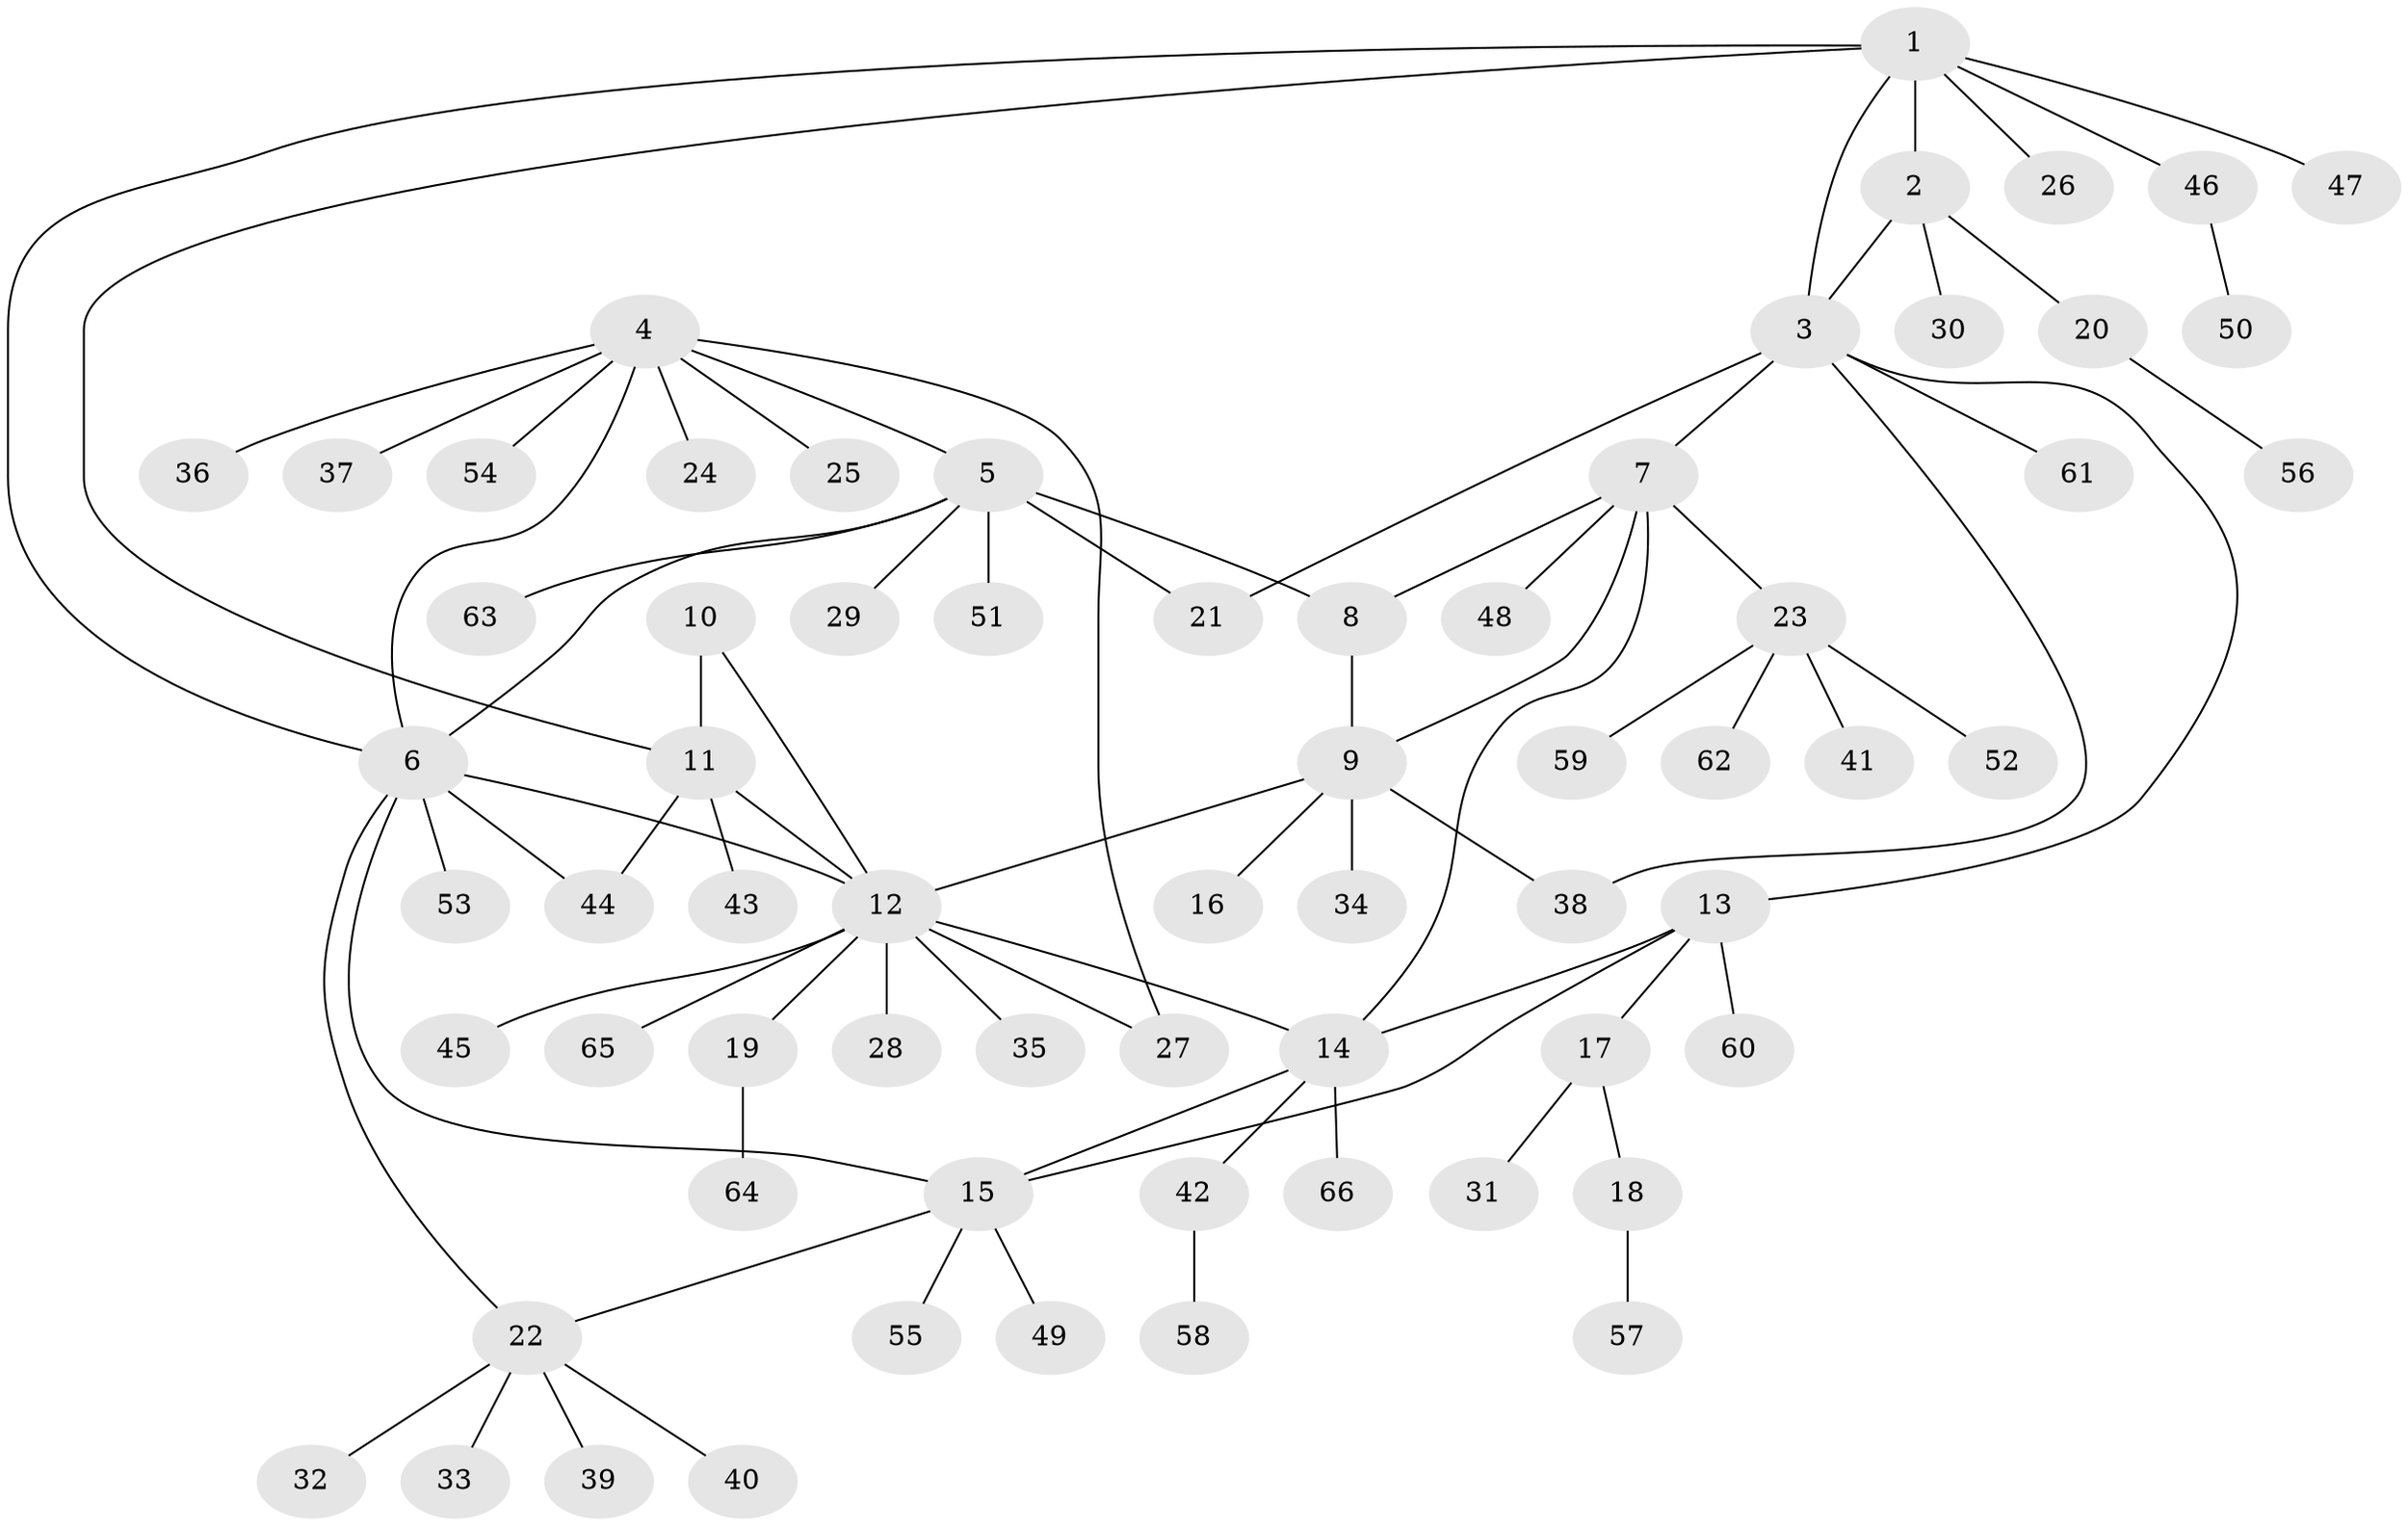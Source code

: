 // coarse degree distribution, {6: 0.06382978723404255, 3: 0.02127659574468085, 7: 0.06382978723404255, 4: 0.0851063829787234, 2: 0.1276595744680851, 10: 0.02127659574468085, 8: 0.02127659574468085, 1: 0.574468085106383, 5: 0.02127659574468085}
// Generated by graph-tools (version 1.1) at 2025/52/02/27/25 19:52:18]
// undirected, 66 vertices, 81 edges
graph export_dot {
graph [start="1"]
  node [color=gray90,style=filled];
  1;
  2;
  3;
  4;
  5;
  6;
  7;
  8;
  9;
  10;
  11;
  12;
  13;
  14;
  15;
  16;
  17;
  18;
  19;
  20;
  21;
  22;
  23;
  24;
  25;
  26;
  27;
  28;
  29;
  30;
  31;
  32;
  33;
  34;
  35;
  36;
  37;
  38;
  39;
  40;
  41;
  42;
  43;
  44;
  45;
  46;
  47;
  48;
  49;
  50;
  51;
  52;
  53;
  54;
  55;
  56;
  57;
  58;
  59;
  60;
  61;
  62;
  63;
  64;
  65;
  66;
  1 -- 2;
  1 -- 3;
  1 -- 6;
  1 -- 11;
  1 -- 26;
  1 -- 46;
  1 -- 47;
  2 -- 3;
  2 -- 20;
  2 -- 30;
  3 -- 7;
  3 -- 13;
  3 -- 21;
  3 -- 38;
  3 -- 61;
  4 -- 5;
  4 -- 6;
  4 -- 24;
  4 -- 25;
  4 -- 27;
  4 -- 36;
  4 -- 37;
  4 -- 54;
  5 -- 6;
  5 -- 8;
  5 -- 21;
  5 -- 29;
  5 -- 51;
  5 -- 63;
  6 -- 12;
  6 -- 15;
  6 -- 22;
  6 -- 44;
  6 -- 53;
  7 -- 8;
  7 -- 9;
  7 -- 14;
  7 -- 23;
  7 -- 48;
  8 -- 9;
  9 -- 12;
  9 -- 16;
  9 -- 34;
  9 -- 38;
  10 -- 11;
  10 -- 12;
  11 -- 12;
  11 -- 43;
  11 -- 44;
  12 -- 14;
  12 -- 19;
  12 -- 27;
  12 -- 28;
  12 -- 35;
  12 -- 45;
  12 -- 65;
  13 -- 14;
  13 -- 15;
  13 -- 17;
  13 -- 60;
  14 -- 15;
  14 -- 42;
  14 -- 66;
  15 -- 22;
  15 -- 49;
  15 -- 55;
  17 -- 18;
  17 -- 31;
  18 -- 57;
  19 -- 64;
  20 -- 56;
  22 -- 32;
  22 -- 33;
  22 -- 39;
  22 -- 40;
  23 -- 41;
  23 -- 52;
  23 -- 59;
  23 -- 62;
  42 -- 58;
  46 -- 50;
}
